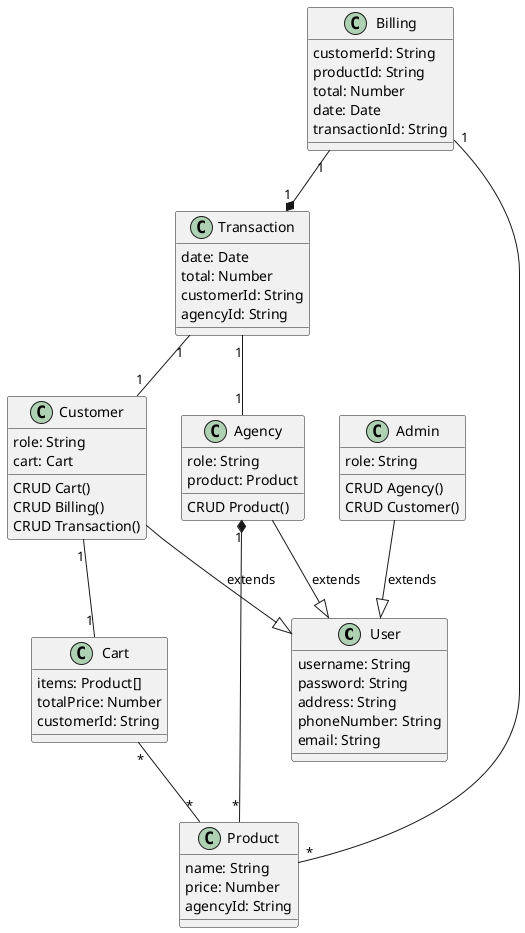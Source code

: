 
@startuml classDiagram

class User{
  username: String
  password: String
  address: String
  phoneNumber: String
  email: String
}

class Agency {
  role: String
  product: Product
  CRUD Product()
}

class Customer {
  role: String
  cart: Cart
  CRUD Cart()
  CRUD Billing()
  CRUD Transaction()
}

class Admin {
  role: String
  CRUD Agency()
  CRUD Customer()
}

class Cart {
  items: Product[]
  totalPrice: Number
  customerId: String
}

class Product {
  name: String
  price: Number
  agencyId: String
}

class Transaction {
  date: Date
  total: Number
  customerId: String
  agencyId: String
}

class Billing {
  customerId: String
  productId: String
  total: Number
  date: Date
  transactionId: String
}

Customer --|> User : extends
Agency --|> User : extends
Admin --|> User : extends
Cart "*" -- "*" Product 
Customer "1" -- "1" Cart
Agency "1" *-- "*" Product 
Transaction "1" -- "1" Customer
Transaction "1" -- "1" Agency
Billing "1" --* "1" Transaction
Billing "1" -- "*" Product



@enduml